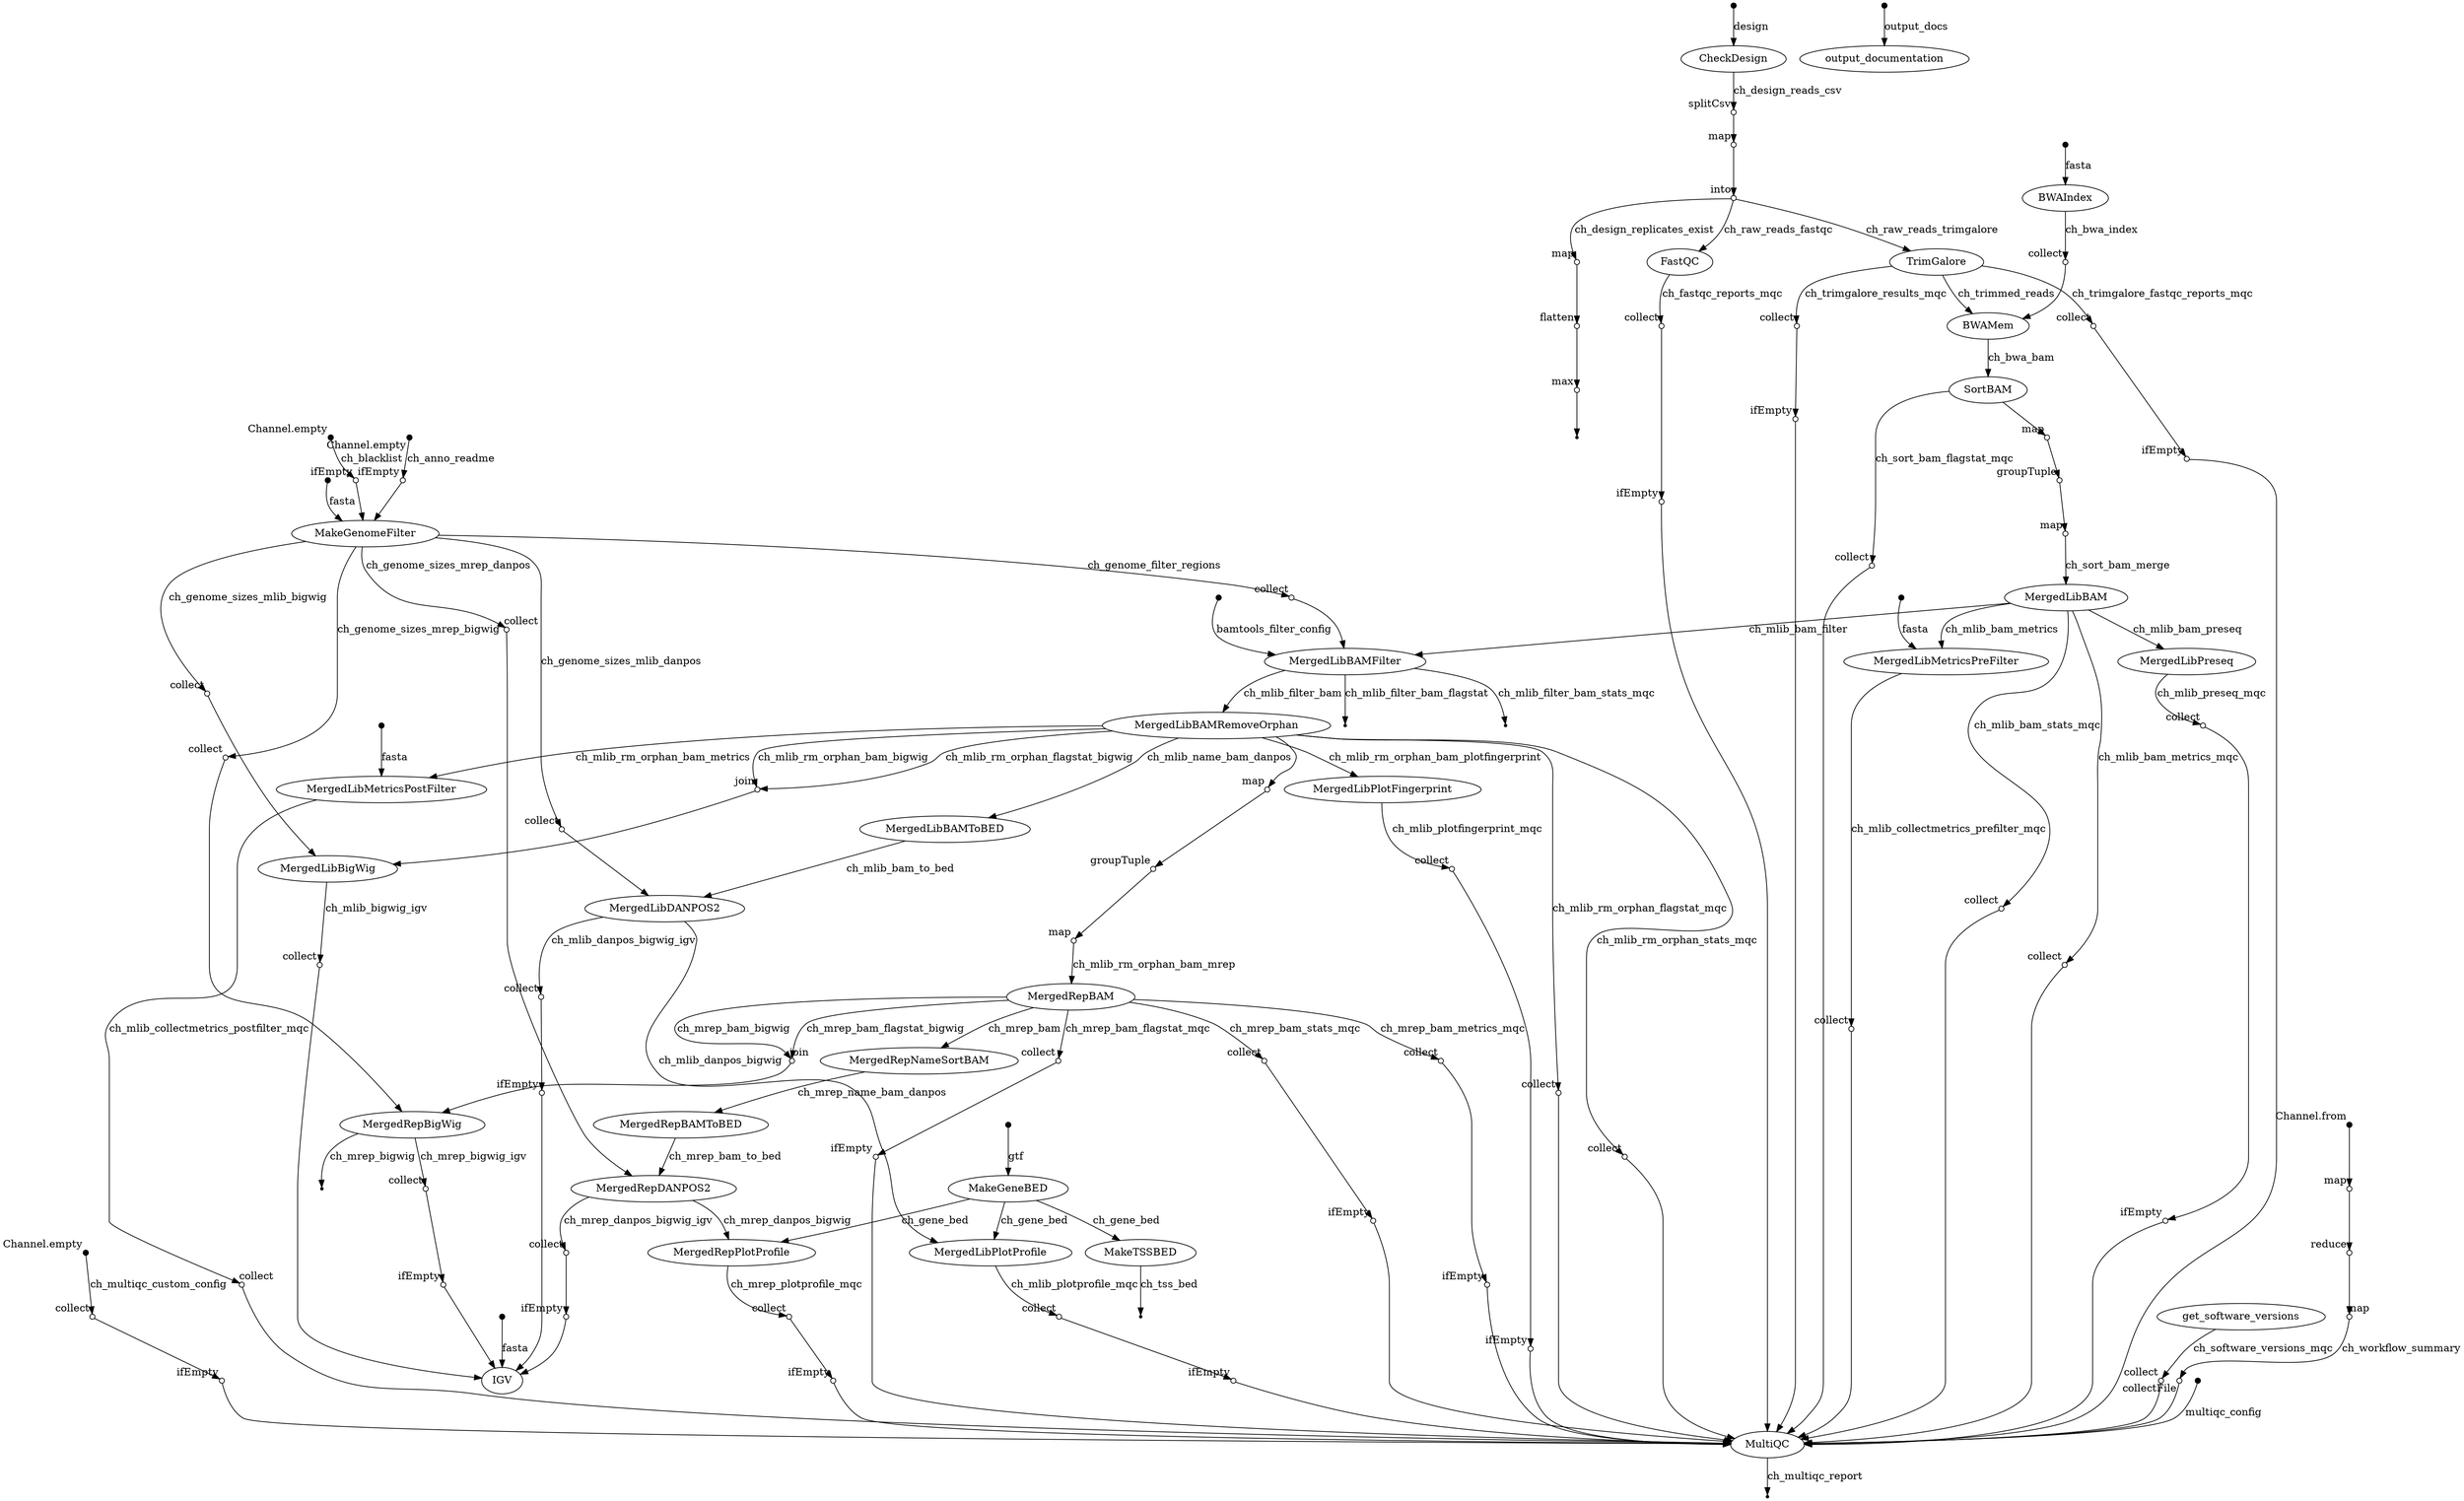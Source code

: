 digraph "mnaseseq_dag" {
p0 [shape=point,label="",fixedsize=true,width=0.1,xlabel="Channel.empty"];
p77 [shape=circle,label="",fixedsize=true,width=0.1,xlabel="collect"];
p0 -> p77 [label="ch_multiqc_custom_config"];

p1 [shape=point,label="",fixedsize=true,width=0.1,xlabel="Channel.empty"];
p18 [shape=circle,label="",fixedsize=true,width=0.1,xlabel="ifEmpty"];
p1 -> p18 [label="ch_blacklist"];

p2 [shape=point,label="",fixedsize=true,width=0.1,xlabel="Channel.empty"];
p19 [shape=circle,label="",fixedsize=true,width=0.1,xlabel="ifEmpty"];
p2 -> p19 [label="ch_anno_readme"];

p3 [shape=point,label="",fixedsize=true,width=0.1];
p4 [label="CheckDesign"];
p3 -> p4 [label="design"];

p4 [label="CheckDesign"];
p5 [shape=circle,label="",fixedsize=true,width=0.1,xlabel="splitCsv"];
p4 -> p5 [label="ch_design_reads_csv"];

p5 [shape=circle,label="",fixedsize=true,width=0.1,xlabel="splitCsv"];
p6 [shape=circle,label="",fixedsize=true,width=0.1,xlabel="map"];
p5 -> p6;

p6 [shape=circle,label="",fixedsize=true,width=0.1,xlabel="map"];
p7 [shape=circle,label="",fixedsize=true,width=0.1,xlabel="into"];
p6 -> p7;

p7 [shape=circle,label="",fixedsize=true,width=0.1,xlabel="into"];
p23 [label="TrimGalore"];
p7 -> p23 [label="ch_raw_reads_trimgalore"];

p7 [shape=circle,label="",fixedsize=true,width=0.1,xlabel="into"];
p8 [shape=circle,label="",fixedsize=true,width=0.1,xlabel="map"];
p7 -> p8 [label="ch_design_replicates_exist"];

p7 [shape=circle,label="",fixedsize=true,width=0.1,xlabel="into"];
p22 [label="FastQC"];
p7 -> p22 [label="ch_raw_reads_fastqc"];

p8 [shape=circle,label="",fixedsize=true,width=0.1,xlabel="map"];
p9 [shape=circle,label="",fixedsize=true,width=0.1,xlabel="flatten"];
p8 -> p9;

p9 [shape=circle,label="",fixedsize=true,width=0.1,xlabel="flatten"];
p10 [shape=circle,label="",fixedsize=true,width=0.1,xlabel="max"];
p9 -> p10;

p10 [shape=circle,label="",fixedsize=true,width=0.1,xlabel="max"];
p11 [shape=point];
p10 -> p11;

p12 [shape=point,label="",fixedsize=true,width=0.1];
p13 [label="BWAIndex"];
p12 -> p13 [label="fasta"];

p13 [label="BWAIndex"];
p24 [shape=circle,label="",fixedsize=true,width=0.1,xlabel="collect"];
p13 -> p24 [label="ch_bwa_index"];

p14 [shape=point,label="",fixedsize=true,width=0.1];
p15 [label="MakeGeneBED"];
p14 -> p15 [label="gtf"];

p15 [label="MakeGeneBED"];
p16 [label="MakeTSSBED"];
p15 -> p16 [label="ch_gene_bed"];

p16 [label="MakeTSSBED"];
p17 [shape=point];
p16 -> p17 [label="ch_tss_bed"];

p18 [shape=circle,label="",fixedsize=true,width=0.1,xlabel="ifEmpty"];
p21 [label="MakeGenomeFilter"];
p18 -> p21;

p19 [shape=circle,label="",fixedsize=true,width=0.1,xlabel="ifEmpty"];
p21 [label="MakeGenomeFilter"];
p19 -> p21;

p20 [shape=point,label="",fixedsize=true,width=0.1];
p21 [label="MakeGenomeFilter"];
p20 -> p21 [label="fasta"];

p21 [label="MakeGenomeFilter"];
p31 [shape=circle,label="",fixedsize=true,width=0.1,xlabel="collect"];
p21 -> p31 [label="ch_genome_filter_regions"];

p21 [label="MakeGenomeFilter"];
p43 [shape=circle,label="",fixedsize=true,width=0.1,xlabel="collect"];
p21 -> p43 [label="ch_genome_sizes_mlib_bigwig"];

p21 [label="MakeGenomeFilter"];
p56 [shape=circle,label="",fixedsize=true,width=0.1,xlabel="collect"];
p21 -> p56 [label="ch_genome_sizes_mrep_bigwig"];

p21 [label="MakeGenomeFilter"];
p47 [shape=circle,label="",fixedsize=true,width=0.1,xlabel="collect"];
p21 -> p47 [label="ch_genome_sizes_mlib_danpos"];

p21 [label="MakeGenomeFilter"];
p60 [shape=circle,label="",fixedsize=true,width=0.1,xlabel="collect"];
p21 -> p60 [label="ch_genome_sizes_mrep_danpos"];

p22 [label="FastQC"];
p81 [shape=circle,label="",fixedsize=true,width=0.1,xlabel="collect"];
p22 -> p81 [label="ch_fastqc_reports_mqc"];

p23 [label="TrimGalore"];
p25 [label="BWAMem"];
p23 -> p25 [label="ch_trimmed_reads"];

p23 [label="TrimGalore"];
p83 [shape=circle,label="",fixedsize=true,width=0.1,xlabel="collect"];
p23 -> p83 [label="ch_trimgalore_results_mqc"];

p23 [label="TrimGalore"];
p85 [shape=circle,label="",fixedsize=true,width=0.1,xlabel="collect"];
p23 -> p85 [label="ch_trimgalore_fastqc_reports_mqc"];

p24 [shape=circle,label="",fixedsize=true,width=0.1,xlabel="collect"];
p25 [label="BWAMem"];
p24 -> p25;

p25 [label="BWAMem"];
p26 [label="SortBAM"];
p25 -> p26 [label="ch_bwa_bam"];

p26 [label="SortBAM"];
p27 [shape=circle,label="",fixedsize=true,width=0.1,xlabel="map"];
p26 -> p27;

p26 [label="SortBAM"];
p87 [shape=circle,label="",fixedsize=true,width=0.1,xlabel="collect"];
p26 -> p87 [label="ch_sort_bam_flagstat_mqc"];

p27 [shape=circle,label="",fixedsize=true,width=0.1,xlabel="map"];
p28 [shape=circle,label="",fixedsize=true,width=0.1,xlabel="groupTuple"];
p27 -> p28;

p28 [shape=circle,label="",fixedsize=true,width=0.1,xlabel="groupTuple"];
p29 [shape=circle,label="",fixedsize=true,width=0.1,xlabel="map"];
p28 -> p29;

p29 [shape=circle,label="",fixedsize=true,width=0.1,xlabel="map"];
p30 [label="MergedLibBAM"];
p29 -> p30 [label="ch_sort_bam_merge"];

p30 [label="MergedLibBAM"];
p33 [label="MergedLibBAMFilter"];
p30 -> p33 [label="ch_mlib_bam_filter"];

p30 [label="MergedLibBAM"];
p37 [label="MergedLibPreseq"];
p30 -> p37 [label="ch_mlib_bam_preseq"];

p30 [label="MergedLibBAM"];
p39 [label="MergedLibMetricsPreFilter"];
p30 -> p39 [label="ch_mlib_bam_metrics"];

p30 [label="MergedLibBAM"];
p88 [shape=circle,label="",fixedsize=true,width=0.1,xlabel="collect"];
p30 -> p88 [label="ch_mlib_bam_stats_mqc"];

p30 [label="MergedLibBAM"];
p91 [shape=circle,label="",fixedsize=true,width=0.1,xlabel="collect"];
p30 -> p91 [label="ch_mlib_bam_metrics_mqc"];

p31 [shape=circle,label="",fixedsize=true,width=0.1,xlabel="collect"];
p33 [label="MergedLibBAMFilter"];
p31 -> p33;

p32 [shape=point,label="",fixedsize=true,width=0.1];
p33 [label="MergedLibBAMFilter"];
p32 -> p33 [label="bamtools_filter_config"];

p33 [label="MergedLibBAMFilter"];
p36 [label="MergedLibBAMRemoveOrphan"];
p33 -> p36 [label="ch_mlib_filter_bam"];

p33 [label="MergedLibBAMFilter"];
p35 [shape=point];
p33 -> p35 [label="ch_mlib_filter_bam_flagstat"];

p33 [label="MergedLibBAMFilter"];
p34 [shape=point];
p33 -> p34 [label="ch_mlib_filter_bam_stats_mqc"];

p36 [label="MergedLibBAMRemoveOrphan"];
p41 [label="MergedLibMetricsPostFilter"];
p36 -> p41 [label="ch_mlib_rm_orphan_bam_metrics"];

p36 [label="MergedLibBAMRemoveOrphan"];
p42 [shape=circle,label="",fixedsize=true,width=0.1,xlabel="join"];
p36 -> p42 [label="ch_mlib_rm_orphan_bam_bigwig"];

p36 [label="MergedLibBAMRemoveOrphan"];
p45 [label="MergedLibPlotFingerprint"];
p36 -> p45 [label="ch_mlib_rm_orphan_bam_plotfingerprint"];

p36 [label="MergedLibBAMRemoveOrphan"];
p50 [shape=circle,label="",fixedsize=true,width=0.1,xlabel="map"];
p36 -> p50;

p36 [label="MergedLibBAMRemoveOrphan"];
p46 [label="MergedLibBAMToBED"];
p36 -> p46 [label="ch_mlib_name_bam_danpos"];

p36 [label="MergedLibBAMRemoveOrphan"];
p42 [shape=circle,label="",fixedsize=true,width=0.1,xlabel="join"];
p36 -> p42 [label="ch_mlib_rm_orphan_flagstat_bigwig"];

p36 [label="MergedLibBAMRemoveOrphan"];
p89 [shape=circle,label="",fixedsize=true,width=0.1,xlabel="collect"];
p36 -> p89 [label="ch_mlib_rm_orphan_flagstat_mqc"];

p36 [label="MergedLibBAMRemoveOrphan"];
p90 [shape=circle,label="",fixedsize=true,width=0.1,xlabel="collect"];
p36 -> p90 [label="ch_mlib_rm_orphan_stats_mqc"];

p37 [label="MergedLibPreseq"];
p94 [shape=circle,label="",fixedsize=true,width=0.1,xlabel="collect"];
p37 -> p94 [label="ch_mlib_preseq_mqc"];

p38 [shape=point,label="",fixedsize=true,width=0.1];
p39 [label="MergedLibMetricsPreFilter"];
p38 -> p39 [label="fasta"];

p39 [label="MergedLibMetricsPreFilter"];
p92 [shape=circle,label="",fixedsize=true,width=0.1,xlabel="collect"];
p39 -> p92 [label="ch_mlib_collectmetrics_prefilter_mqc"];

p40 [shape=point,label="",fixedsize=true,width=0.1];
p41 [label="MergedLibMetricsPostFilter"];
p40 -> p41 [label="fasta"];

p41 [label="MergedLibMetricsPostFilter"];
p93 [shape=circle,label="",fixedsize=true,width=0.1,xlabel="collect"];
p41 -> p93 [label="ch_mlib_collectmetrics_postfilter_mqc"];

p42 [shape=circle,label="",fixedsize=true,width=0.1,xlabel="join"];
p44 [label="MergedLibBigWig"];
p42 -> p44;

p43 [shape=circle,label="",fixedsize=true,width=0.1,xlabel="collect"];
p44 [label="MergedLibBigWig"];
p43 -> p44;

p44 [label="MergedLibBigWig"];
p63 [shape=circle,label="",fixedsize=true,width=0.1,xlabel="collect"];
p44 -> p63 [label="ch_mlib_bigwig_igv"];

p45 [label="MergedLibPlotFingerprint"];
p96 [shape=circle,label="",fixedsize=true,width=0.1,xlabel="collect"];
p45 -> p96 [label="ch_mlib_plotfingerprint_mqc"];

p46 [label="MergedLibBAMToBED"];
p48 [label="MergedLibDANPOS2"];
p46 -> p48 [label="ch_mlib_bam_to_bed"];

p47 [shape=circle,label="",fixedsize=true,width=0.1,xlabel="collect"];
p48 [label="MergedLibDANPOS2"];
p47 -> p48;

p48 [label="MergedLibDANPOS2"];
p49 [label="MergedLibPlotProfile"];
p48 -> p49 [label="ch_mlib_danpos_bigwig"];

p48 [label="MergedLibDANPOS2"];
p64 [shape=circle,label="",fixedsize=true,width=0.1,xlabel="collect"];
p48 -> p64 [label="ch_mlib_danpos_bigwig_igv"];

p15 [label="MakeGeneBED"];
p49 [label="MergedLibPlotProfile"];
p15 -> p49 [label="ch_gene_bed"];

p49 [label="MergedLibPlotProfile"];
p98 [shape=circle,label="",fixedsize=true,width=0.1,xlabel="collect"];
p49 -> p98 [label="ch_mlib_plotprofile_mqc"];

p50 [shape=circle,label="",fixedsize=true,width=0.1,xlabel="map"];
p51 [shape=circle,label="",fixedsize=true,width=0.1,xlabel="groupTuple"];
p50 -> p51;

p51 [shape=circle,label="",fixedsize=true,width=0.1,xlabel="groupTuple"];
p52 [shape=circle,label="",fixedsize=true,width=0.1,xlabel="map"];
p51 -> p52;

p52 [shape=circle,label="",fixedsize=true,width=0.1,xlabel="map"];
p53 [label="MergedRepBAM"];
p52 -> p53 [label="ch_mlib_rm_orphan_bam_mrep"];

p53 [label="MergedRepBAM"];
p54 [label="MergedRepNameSortBAM"];
p53 -> p54 [label="ch_mrep_bam"];

p53 [label="MergedRepBAM"];
p55 [shape=circle,label="",fixedsize=true,width=0.1,xlabel="join"];
p53 -> p55 [label="ch_mrep_bam_bigwig"];

p53 [label="MergedRepBAM"];
p55 [shape=circle,label="",fixedsize=true,width=0.1,xlabel="join"];
p53 -> p55 [label="ch_mrep_bam_flagstat_bigwig"];

p53 [label="MergedRepBAM"];
p102 [shape=circle,label="",fixedsize=true,width=0.1,xlabel="collect"];
p53 -> p102 [label="ch_mrep_bam_flagstat_mqc"];

p53 [label="MergedRepBAM"];
p100 [shape=circle,label="",fixedsize=true,width=0.1,xlabel="collect"];
p53 -> p100 [label="ch_mrep_bam_stats_mqc"];

p53 [label="MergedRepBAM"];
p104 [shape=circle,label="",fixedsize=true,width=0.1,xlabel="collect"];
p53 -> p104 [label="ch_mrep_bam_metrics_mqc"];

p54 [label="MergedRepNameSortBAM"];
p59 [label="MergedRepBAMToBED"];
p54 -> p59 [label="ch_mrep_name_bam_danpos"];

p55 [shape=circle,label="",fixedsize=true,width=0.1,xlabel="join"];
p57 [label="MergedRepBigWig"];
p55 -> p57;

p56 [shape=circle,label="",fixedsize=true,width=0.1,xlabel="collect"];
p57 [label="MergedRepBigWig"];
p56 -> p57;

p57 [label="MergedRepBigWig"];
p58 [shape=point];
p57 -> p58 [label="ch_mrep_bigwig"];

p57 [label="MergedRepBigWig"];
p66 [shape=circle,label="",fixedsize=true,width=0.1,xlabel="collect"];
p57 -> p66 [label="ch_mrep_bigwig_igv"];

p59 [label="MergedRepBAMToBED"];
p61 [label="MergedRepDANPOS2"];
p59 -> p61 [label="ch_mrep_bam_to_bed"];

p60 [shape=circle,label="",fixedsize=true,width=0.1,xlabel="collect"];
p61 [label="MergedRepDANPOS2"];
p60 -> p61;

p61 [label="MergedRepDANPOS2"];
p62 [label="MergedRepPlotProfile"];
p61 -> p62 [label="ch_mrep_danpos_bigwig"];

p61 [label="MergedRepDANPOS2"];
p68 [shape=circle,label="",fixedsize=true,width=0.1,xlabel="collect"];
p61 -> p68 [label="ch_mrep_danpos_bigwig_igv"];

p15 [label="MakeGeneBED"];
p62 [label="MergedRepPlotProfile"];
p15 -> p62 [label="ch_gene_bed"];

p62 [label="MergedRepPlotProfile"];
p106 [shape=circle,label="",fixedsize=true,width=0.1,xlabel="collect"];
p62 -> p106 [label="ch_mrep_plotprofile_mqc"];

p63 [shape=circle,label="",fixedsize=true,width=0.1,xlabel="collect"];
p71 [label="IGV"];
p63 -> p71;

p64 [shape=circle,label="",fixedsize=true,width=0.1,xlabel="collect"];
p65 [shape=circle,label="",fixedsize=true,width=0.1,xlabel="ifEmpty"];
p64 -> p65;

p65 [shape=circle,label="",fixedsize=true,width=0.1,xlabel="ifEmpty"];
p71 [label="IGV"];
p65 -> p71;

p66 [shape=circle,label="",fixedsize=true,width=0.1,xlabel="collect"];
p67 [shape=circle,label="",fixedsize=true,width=0.1,xlabel="ifEmpty"];
p66 -> p67;

p67 [shape=circle,label="",fixedsize=true,width=0.1,xlabel="ifEmpty"];
p71 [label="IGV"];
p67 -> p71;

p68 [shape=circle,label="",fixedsize=true,width=0.1,xlabel="collect"];
p69 [shape=circle,label="",fixedsize=true,width=0.1,xlabel="ifEmpty"];
p68 -> p69;

p69 [shape=circle,label="",fixedsize=true,width=0.1,xlabel="ifEmpty"];
p71 [label="IGV"];
p69 -> p71;

p70 [shape=point,label="",fixedsize=true,width=0.1];
p71 [label="IGV"];
p70 -> p71 [label="fasta"];

p72 [label="get_software_versions"];
p79 [shape=circle,label="",fixedsize=true,width=0.1,xlabel="collect"];
p72 -> p79 [label="ch_software_versions_mqc"];

p73 [shape=point,label="",fixedsize=true,width=0.1,xlabel="Channel.from"];
p74 [shape=circle,label="",fixedsize=true,width=0.1,xlabel="map"];
p73 -> p74;

p74 [shape=circle,label="",fixedsize=true,width=0.1,xlabel="map"];
p75 [shape=circle,label="",fixedsize=true,width=0.1,xlabel="reduce"];
p74 -> p75;

p75 [shape=circle,label="",fixedsize=true,width=0.1,xlabel="reduce"];
p76 [shape=circle,label="",fixedsize=true,width=0.1,xlabel="map"];
p75 -> p76;

p76 [shape=circle,label="",fixedsize=true,width=0.1,xlabel="map"];
p80 [shape=circle,label="",fixedsize=true,width=0.1,xlabel="collectFile"];
p76 -> p80 [label="ch_workflow_summary"];

p77 [shape=circle,label="",fixedsize=true,width=0.1,xlabel="collect"];
p78 [shape=circle,label="",fixedsize=true,width=0.1,xlabel="ifEmpty"];
p77 -> p78;

p78 [shape=circle,label="",fixedsize=true,width=0.1,xlabel="ifEmpty"];
p109 [label="MultiQC"];
p78 -> p109;

p79 [shape=circle,label="",fixedsize=true,width=0.1,xlabel="collect"];
p109 [label="MultiQC"];
p79 -> p109;

p80 [shape=circle,label="",fixedsize=true,width=0.1,xlabel="collectFile"];
p109 [label="MultiQC"];
p80 -> p109;

p81 [shape=circle,label="",fixedsize=true,width=0.1,xlabel="collect"];
p82 [shape=circle,label="",fixedsize=true,width=0.1,xlabel="ifEmpty"];
p81 -> p82;

p82 [shape=circle,label="",fixedsize=true,width=0.1,xlabel="ifEmpty"];
p109 [label="MultiQC"];
p82 -> p109;

p83 [shape=circle,label="",fixedsize=true,width=0.1,xlabel="collect"];
p84 [shape=circle,label="",fixedsize=true,width=0.1,xlabel="ifEmpty"];
p83 -> p84;

p84 [shape=circle,label="",fixedsize=true,width=0.1,xlabel="ifEmpty"];
p109 [label="MultiQC"];
p84 -> p109;

p85 [shape=circle,label="",fixedsize=true,width=0.1,xlabel="collect"];
p86 [shape=circle,label="",fixedsize=true,width=0.1,xlabel="ifEmpty"];
p85 -> p86;

p86 [shape=circle,label="",fixedsize=true,width=0.1,xlabel="ifEmpty"];
p109 [label="MultiQC"];
p86 -> p109;

p87 [shape=circle,label="",fixedsize=true,width=0.1,xlabel="collect"];
p109 [label="MultiQC"];
p87 -> p109;

p88 [shape=circle,label="",fixedsize=true,width=0.1,xlabel="collect"];
p109 [label="MultiQC"];
p88 -> p109;

p89 [shape=circle,label="",fixedsize=true,width=0.1,xlabel="collect"];
p109 [label="MultiQC"];
p89 -> p109;

p90 [shape=circle,label="",fixedsize=true,width=0.1,xlabel="collect"];
p109 [label="MultiQC"];
p90 -> p109;

p91 [shape=circle,label="",fixedsize=true,width=0.1,xlabel="collect"];
p109 [label="MultiQC"];
p91 -> p109;

p92 [shape=circle,label="",fixedsize=true,width=0.1,xlabel="collect"];
p109 [label="MultiQC"];
p92 -> p109;

p93 [shape=circle,label="",fixedsize=true,width=0.1,xlabel="collect"];
p109 [label="MultiQC"];
p93 -> p109;

p94 [shape=circle,label="",fixedsize=true,width=0.1,xlabel="collect"];
p95 [shape=circle,label="",fixedsize=true,width=0.1,xlabel="ifEmpty"];
p94 -> p95;

p95 [shape=circle,label="",fixedsize=true,width=0.1,xlabel="ifEmpty"];
p109 [label="MultiQC"];
p95 -> p109;

p96 [shape=circle,label="",fixedsize=true,width=0.1,xlabel="collect"];
p97 [shape=circle,label="",fixedsize=true,width=0.1,xlabel="ifEmpty"];
p96 -> p97;

p97 [shape=circle,label="",fixedsize=true,width=0.1,xlabel="ifEmpty"];
p109 [label="MultiQC"];
p97 -> p109;

p98 [shape=circle,label="",fixedsize=true,width=0.1,xlabel="collect"];
p99 [shape=circle,label="",fixedsize=true,width=0.1,xlabel="ifEmpty"];
p98 -> p99;

p99 [shape=circle,label="",fixedsize=true,width=0.1,xlabel="ifEmpty"];
p109 [label="MultiQC"];
p99 -> p109;

p100 [shape=circle,label="",fixedsize=true,width=0.1,xlabel="collect"];
p101 [shape=circle,label="",fixedsize=true,width=0.1,xlabel="ifEmpty"];
p100 -> p101;

p101 [shape=circle,label="",fixedsize=true,width=0.1,xlabel="ifEmpty"];
p109 [label="MultiQC"];
p101 -> p109;

p102 [shape=circle,label="",fixedsize=true,width=0.1,xlabel="collect"];
p103 [shape=circle,label="",fixedsize=true,width=0.1,xlabel="ifEmpty"];
p102 -> p103;

p103 [shape=circle,label="",fixedsize=true,width=0.1,xlabel="ifEmpty"];
p109 [label="MultiQC"];
p103 -> p109;

p104 [shape=circle,label="",fixedsize=true,width=0.1,xlabel="collect"];
p105 [shape=circle,label="",fixedsize=true,width=0.1,xlabel="ifEmpty"];
p104 -> p105;

p105 [shape=circle,label="",fixedsize=true,width=0.1,xlabel="ifEmpty"];
p109 [label="MultiQC"];
p105 -> p109;

p106 [shape=circle,label="",fixedsize=true,width=0.1,xlabel="collect"];
p107 [shape=circle,label="",fixedsize=true,width=0.1,xlabel="ifEmpty"];
p106 -> p107;

p107 [shape=circle,label="",fixedsize=true,width=0.1,xlabel="ifEmpty"];
p109 [label="MultiQC"];
p107 -> p109;

p108 [shape=point,label="",fixedsize=true,width=0.1];
p109 [label="MultiQC"];
p108 -> p109 [label="multiqc_config"];

p109 [label="MultiQC"];
p110 [shape=point];
p109 -> p110 [label="ch_multiqc_report"];

p111 [shape=point,label="",fixedsize=true,width=0.1];
p112 [label="output_documentation"];
p111 -> p112 [label="output_docs"];

}
